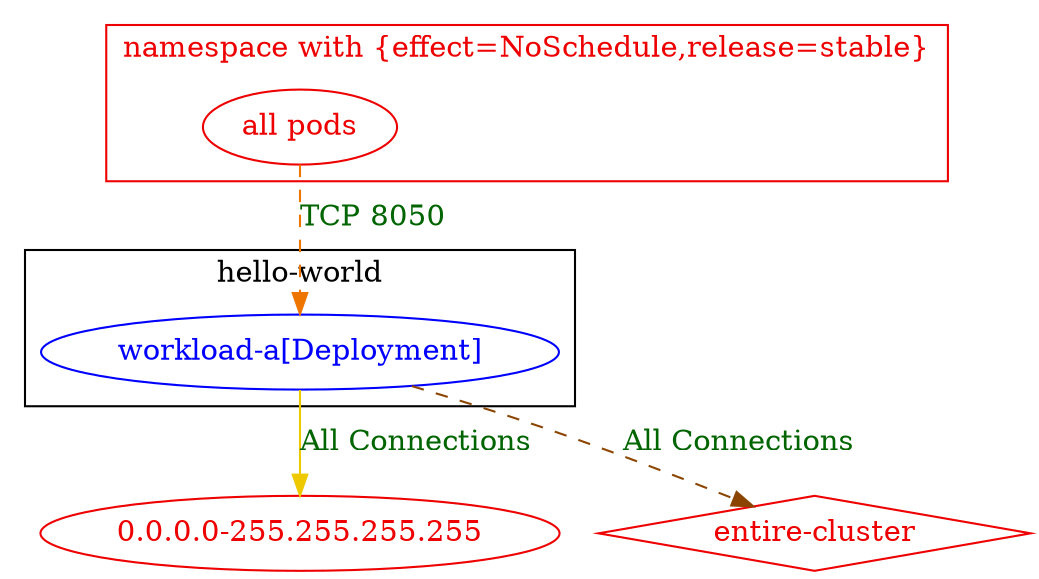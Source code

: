 digraph {
	subgraph "cluster_hello_world" {
		color="black"
		fontcolor="black"
		"hello-world/workload-a[Deployment]" [label="workload-a[Deployment]" color="blue" fontcolor="blue"]
		label="hello-world"
	}
	subgraph "cluster_namespace with {effect=NoSchedule,release=stable}" {
		color="red2"
		fontcolor="red2"
		"all pods_in_namespace with {effect=NoSchedule,release=stable}" [label="all pods" color="red2" fontcolor="red2"]
		label="namespace with {effect=NoSchedule,release=stable}"
	}
	"0.0.0.0-255.255.255.255" [label="0.0.0.0-255.255.255.255" color="red2" fontcolor="red2"]
	"entire-cluster" [label="entire-cluster" color="red2" fontcolor="red2" shape=diamond]
	"all pods_in_namespace with {effect=NoSchedule,release=stable}" -> "hello-world/workload-a[Deployment]" [label="TCP 8050" color="darkorange2" fontcolor="darkgreen" weight=1 style=dashed]
	"hello-world/workload-a[Deployment]" -> "0.0.0.0-255.255.255.255" [label="All Connections" color="gold2" fontcolor="darkgreen" weight=1]
	"hello-world/workload-a[Deployment]" -> "entire-cluster" [label="All Connections" color="darkorange4" fontcolor="darkgreen" weight=0.5 style=dashed]
}